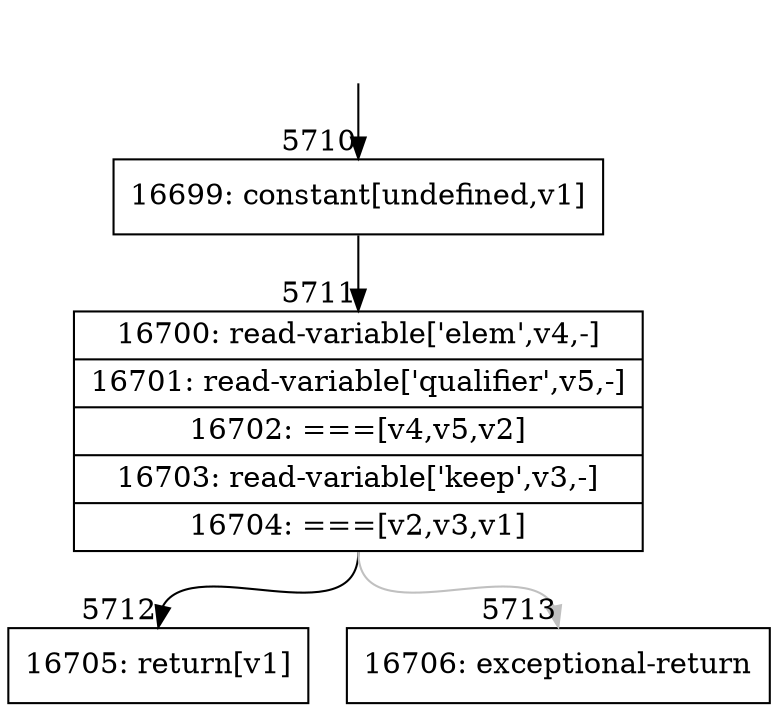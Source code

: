 digraph {
rankdir="TD"
BB_entry369[shape=none,label=""];
BB_entry369 -> BB5710 [tailport=s, headport=n, headlabel="    5710"]
BB5710 [shape=record label="{16699: constant[undefined,v1]}" ] 
BB5710 -> BB5711 [tailport=s, headport=n, headlabel="      5711"]
BB5711 [shape=record label="{16700: read-variable['elem',v4,-]|16701: read-variable['qualifier',v5,-]|16702: ===[v4,v5,v2]|16703: read-variable['keep',v3,-]|16704: ===[v2,v3,v1]}" ] 
BB5711 -> BB5712 [tailport=s, headport=n, headlabel="      5712"]
BB5711 -> BB5713 [tailport=s, headport=n, color=gray, headlabel="      5713"]
BB5712 [shape=record label="{16705: return[v1]}" ] 
BB5713 [shape=record label="{16706: exceptional-return}" ] 
}
